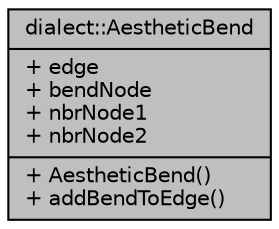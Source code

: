 digraph "dialect::AestheticBend"
{
  edge [fontname="Helvetica",fontsize="10",labelfontname="Helvetica",labelfontsize="10"];
  node [fontname="Helvetica",fontsize="10",shape=record];
  Node1 [label="{dialect::AestheticBend\n|+ edge\l+ bendNode\l+ nbrNode1\l+ nbrNode2\l|+ AestheticBend()\l+ addBendToEdge()\l}",height=0.2,width=0.4,color="black", fillcolor="grey75", style="filled", fontcolor="black"];
}

